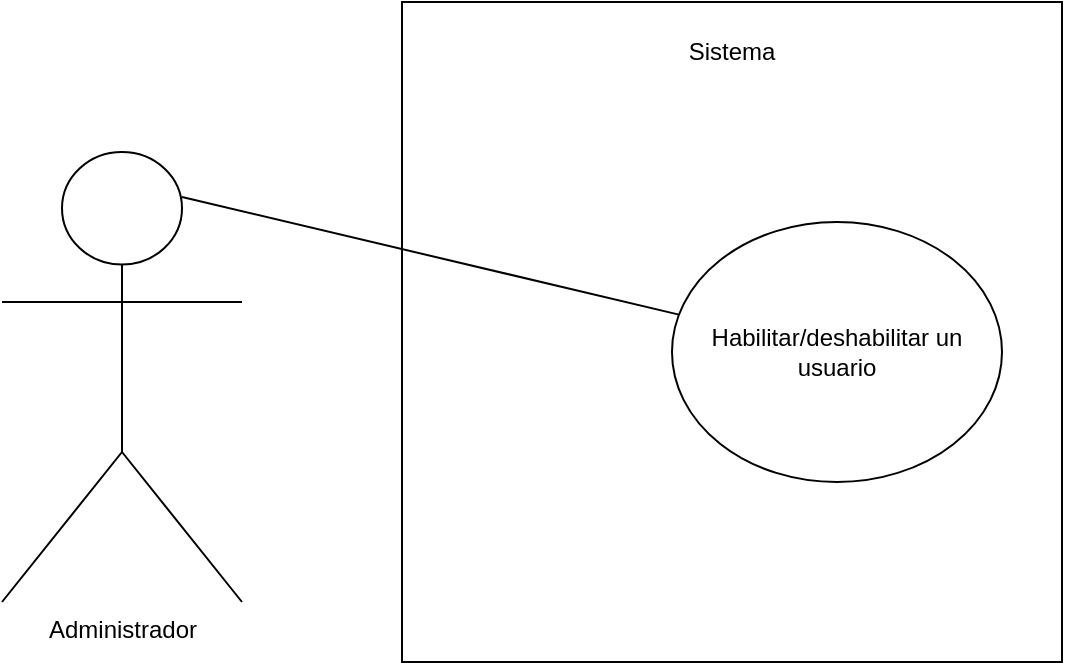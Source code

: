 <mxfile version="22.1.3" type="device">
  <diagram name="Page-1" id="BOC29ceITsvN3KYSM7Wt">
    <mxGraphModel dx="1194" dy="786" grid="1" gridSize="10" guides="1" tooltips="1" connect="1" arrows="1" fold="1" page="1" pageScale="1" pageWidth="827" pageHeight="1169" math="0" shadow="0">
      <root>
        <mxCell id="0" />
        <mxCell id="1" parent="0" />
        <mxCell id="yNtK0T5-3ggwIK_QNlmX-1" value="" style="whiteSpace=wrap;html=1;aspect=fixed;" vertex="1" parent="1">
          <mxGeometry x="330" y="60" width="330" height="330" as="geometry" />
        </mxCell>
        <mxCell id="yNtK0T5-3ggwIK_QNlmX-2" value="Sistema" style="text;html=1;strokeColor=none;fillColor=none;align=center;verticalAlign=middle;whiteSpace=wrap;rounded=0;" vertex="1" parent="1">
          <mxGeometry x="465" y="70" width="60" height="30" as="geometry" />
        </mxCell>
        <mxCell id="yNtK0T5-3ggwIK_QNlmX-3" value="Habilitar/deshabilitar un usuario" style="ellipse;whiteSpace=wrap;html=1;" vertex="1" parent="1">
          <mxGeometry x="465" y="170" width="165" height="130" as="geometry" />
        </mxCell>
        <mxCell id="yNtK0T5-3ggwIK_QNlmX-4" value="Administrador" style="shape=umlActor;verticalLabelPosition=bottom;verticalAlign=top;html=1;outlineConnect=0;" vertex="1" parent="1">
          <mxGeometry x="130" y="135" width="120" height="225" as="geometry" />
        </mxCell>
        <mxCell id="yNtK0T5-3ggwIK_QNlmX-8" value="" style="endArrow=none;html=1;rounded=0;exitX=0.75;exitY=0.1;exitDx=0;exitDy=0;exitPerimeter=0;" edge="1" parent="1" source="yNtK0T5-3ggwIK_QNlmX-4" target="yNtK0T5-3ggwIK_QNlmX-3">
          <mxGeometry width="50" height="50" relative="1" as="geometry">
            <mxPoint x="320" y="340" as="sourcePoint" />
            <mxPoint x="370" y="290" as="targetPoint" />
          </mxGeometry>
        </mxCell>
      </root>
    </mxGraphModel>
  </diagram>
</mxfile>
